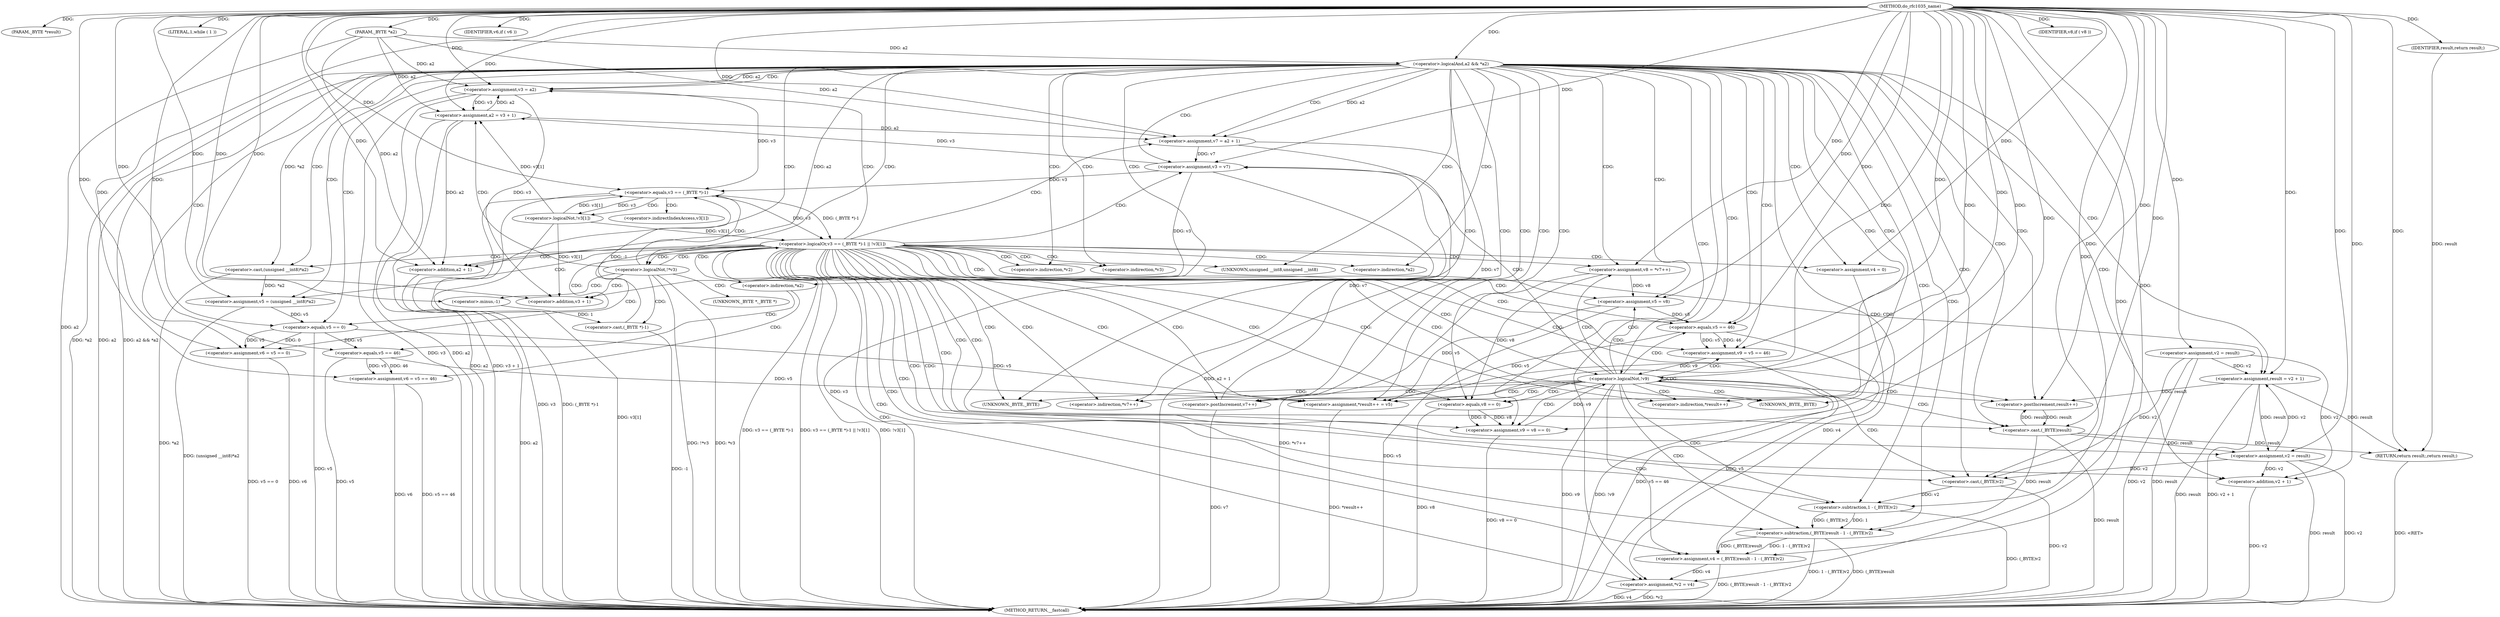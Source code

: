 digraph do_rfc1035_name {  
"1000109" [label = "(METHOD,do_rfc1035_name)" ]
"1000248" [label = "(METHOD_RETURN,__fastcall)" ]
"1000110" [label = "(PARAM,_BYTE *result)" ]
"1000111" [label = "(PARAM,_BYTE *a2)" ]
"1000121" [label = "(<operator>.assignment,v2 = result)" ]
"1000125" [label = "(<operator>.logicalAnd,a2 && *a2)" ]
"1000131" [label = "(LITERAL,1,while ( 1 ))" ]
"1000133" [label = "(<operator>.assignment,result = v2 + 1)" ]
"1000135" [label = "(<operator>.addition,v2 + 1)" ]
"1000138" [label = "(<operator>.assignment,v5 = (unsigned __int8)*a2)" ]
"1000140" [label = "(<operator>.cast,(unsigned __int8)*a2)" ]
"1000144" [label = "(<operator>.assignment,v6 = v5 == 0)" ]
"1000146" [label = "(<operator>.equals,v5 == 0)" ]
"1000152" [label = "(<operator>.assignment,v6 = v5 == 46)" ]
"1000154" [label = "(<operator>.equals,v5 == 46)" ]
"1000158" [label = "(IDENTIFIER,v6,if ( v6 ))" ]
"1000160" [label = "(<operator>.assignment,v3 = a2)" ]
"1000163" [label = "(<operator>.assignment,v4 = 0)" ]
"1000168" [label = "(<operator>.assignment,v7 = a2 + 1)" ]
"1000170" [label = "(<operator>.addition,a2 + 1)" ]
"1000175" [label = "(<operator>.assignment,*result++ = v5)" ]
"1000177" [label = "(<operator>.postIncrement,result++)" ]
"1000180" [label = "(<operator>.assignment,v3 = v7)" ]
"1000183" [label = "(<operator>.assignment,v4 = (_BYTE)result - 1 - (_BYTE)v2)" ]
"1000185" [label = "(<operator>.subtraction,(_BYTE)result - 1 - (_BYTE)v2)" ]
"1000186" [label = "(<operator>.cast,(_BYTE)result)" ]
"1000189" [label = "(<operator>.subtraction,1 - (_BYTE)v2)" ]
"1000191" [label = "(<operator>.cast,(_BYTE)v2)" ]
"1000194" [label = "(<operator>.assignment,v8 = *v7++)" ]
"1000197" [label = "(<operator>.postIncrement,v7++)" ]
"1000199" [label = "(<operator>.assignment,v5 = v8)" ]
"1000202" [label = "(<operator>.assignment,v9 = v8 == 0)" ]
"1000204" [label = "(<operator>.equals,v8 == 0)" ]
"1000208" [label = "(IDENTIFIER,v8,if ( v8 ))" ]
"1000209" [label = "(<operator>.assignment,v9 = v5 == 46)" ]
"1000211" [label = "(<operator>.equals,v5 == 46)" ]
"1000214" [label = "(<operator>.logicalNot,!v9)" ]
"1000216" [label = "(<operator>.assignment,*v2 = v4)" ]
"1000221" [label = "(<operator>.logicalNot,!*v3)" ]
"1000225" [label = "(<operator>.assignment,a2 = v3 + 1)" ]
"1000227" [label = "(<operator>.addition,v3 + 1)" ]
"1000231" [label = "(<operator>.logicalOr,v3 == (_BYTE *)-1 || !v3[1])" ]
"1000232" [label = "(<operator>.equals,v3 == (_BYTE *)-1)" ]
"1000234" [label = "(<operator>.cast,(_BYTE *)-1)" ]
"1000236" [label = "(<operator>.minus,-1)" ]
"1000238" [label = "(<operator>.logicalNot,!v3[1])" ]
"1000243" [label = "(<operator>.assignment,v2 = result)" ]
"1000246" [label = "(RETURN,return result;,return result;)" ]
"1000247" [label = "(IDENTIFIER,result,return result;)" ]
"1000141" [label = "(UNKNOWN,unsigned __int8,unsigned __int8)" ]
"1000142" [label = "(<operator>.indirection,*a2)" ]
"1000150" [label = "(<operator>.indirection,*a2)" ]
"1000176" [label = "(<operator>.indirection,*result++)" ]
"1000187" [label = "(UNKNOWN,_BYTE,_BYTE)" ]
"1000192" [label = "(UNKNOWN,_BYTE,_BYTE)" ]
"1000196" [label = "(<operator>.indirection,*v7++)" ]
"1000217" [label = "(<operator>.indirection,*v2)" ]
"1000222" [label = "(<operator>.indirection,*v3)" ]
"1000235" [label = "(UNKNOWN,_BYTE *,_BYTE *)" ]
"1000239" [label = "(<operator>.indirectIndexAccess,v3[1])" ]
  "1000232" -> "1000248"  [ label = "DDG: v3"] 
  "1000133" -> "1000248"  [ label = "DDG: result"] 
  "1000214" -> "1000248"  [ label = "DDG: !v9"] 
  "1000214" -> "1000248"  [ label = "DDG: v9"] 
  "1000191" -> "1000248"  [ label = "DDG: v2"] 
  "1000211" -> "1000248"  [ label = "DDG: v5"] 
  "1000180" -> "1000248"  [ label = "DDG: v3"] 
  "1000135" -> "1000248"  [ label = "DDG: v2"] 
  "1000160" -> "1000248"  [ label = "DDG: v3"] 
  "1000204" -> "1000248"  [ label = "DDG: v8"] 
  "1000199" -> "1000248"  [ label = "DDG: v5"] 
  "1000189" -> "1000248"  [ label = "DDG: (_BYTE)v2"] 
  "1000125" -> "1000248"  [ label = "DDG: *a2"] 
  "1000185" -> "1000248"  [ label = "DDG: 1 - (_BYTE)v2"] 
  "1000238" -> "1000248"  [ label = "DDG: v3[1]"] 
  "1000243" -> "1000248"  [ label = "DDG: v2"] 
  "1000121" -> "1000248"  [ label = "DDG: v2"] 
  "1000140" -> "1000248"  [ label = "DDG: *a2"] 
  "1000216" -> "1000248"  [ label = "DDG: *v2"] 
  "1000209" -> "1000248"  [ label = "DDG: v5 == 46"] 
  "1000221" -> "1000248"  [ label = "DDG: !*v3"] 
  "1000232" -> "1000248"  [ label = "DDG: (_BYTE *)-1"] 
  "1000225" -> "1000248"  [ label = "DDG: a2"] 
  "1000225" -> "1000248"  [ label = "DDG: v3 + 1"] 
  "1000152" -> "1000248"  [ label = "DDG: v6"] 
  "1000146" -> "1000248"  [ label = "DDG: v5"] 
  "1000202" -> "1000248"  [ label = "DDG: v8 == 0"] 
  "1000234" -> "1000248"  [ label = "DDG: -1"] 
  "1000154" -> "1000248"  [ label = "DDG: v5"] 
  "1000231" -> "1000248"  [ label = "DDG: v3 == (_BYTE *)-1"] 
  "1000183" -> "1000248"  [ label = "DDG: (_BYTE)result - 1 - (_BYTE)v2"] 
  "1000221" -> "1000248"  [ label = "DDG: *v3"] 
  "1000168" -> "1000248"  [ label = "DDG: a2 + 1"] 
  "1000231" -> "1000248"  [ label = "DDG: v3 == (_BYTE *)-1 || !v3[1]"] 
  "1000197" -> "1000248"  [ label = "DDG: v7"] 
  "1000170" -> "1000248"  [ label = "DDG: a2"] 
  "1000186" -> "1000248"  [ label = "DDG: result"] 
  "1000133" -> "1000248"  [ label = "DDG: v2 + 1"] 
  "1000125" -> "1000248"  [ label = "DDG: a2"] 
  "1000125" -> "1000248"  [ label = "DDG: a2 && *a2"] 
  "1000175" -> "1000248"  [ label = "DDG: *result++"] 
  "1000194" -> "1000248"  [ label = "DDG: *v7++"] 
  "1000138" -> "1000248"  [ label = "DDG: (unsigned __int8)*a2"] 
  "1000144" -> "1000248"  [ label = "DDG: v6"] 
  "1000231" -> "1000248"  [ label = "DDG: !v3[1]"] 
  "1000111" -> "1000248"  [ label = "DDG: a2"] 
  "1000152" -> "1000248"  [ label = "DDG: v5 == 46"] 
  "1000144" -> "1000248"  [ label = "DDG: v5 == 0"] 
  "1000243" -> "1000248"  [ label = "DDG: result"] 
  "1000121" -> "1000248"  [ label = "DDG: result"] 
  "1000216" -> "1000248"  [ label = "DDG: v4"] 
  "1000160" -> "1000248"  [ label = "DDG: a2"] 
  "1000185" -> "1000248"  [ label = "DDG: (_BYTE)result"] 
  "1000246" -> "1000248"  [ label = "DDG: <RET>"] 
  "1000109" -> "1000110"  [ label = "DDG: "] 
  "1000109" -> "1000111"  [ label = "DDG: "] 
  "1000109" -> "1000121"  [ label = "DDG: "] 
  "1000111" -> "1000125"  [ label = "DDG: a2"] 
  "1000109" -> "1000125"  [ label = "DDG: "] 
  "1000109" -> "1000131"  [ label = "DDG: "] 
  "1000243" -> "1000133"  [ label = "DDG: v2"] 
  "1000121" -> "1000133"  [ label = "DDG: v2"] 
  "1000109" -> "1000133"  [ label = "DDG: "] 
  "1000243" -> "1000135"  [ label = "DDG: v2"] 
  "1000121" -> "1000135"  [ label = "DDG: v2"] 
  "1000109" -> "1000135"  [ label = "DDG: "] 
  "1000140" -> "1000138"  [ label = "DDG: *a2"] 
  "1000109" -> "1000138"  [ label = "DDG: "] 
  "1000125" -> "1000140"  [ label = "DDG: *a2"] 
  "1000146" -> "1000144"  [ label = "DDG: v5"] 
  "1000146" -> "1000144"  [ label = "DDG: 0"] 
  "1000109" -> "1000144"  [ label = "DDG: "] 
  "1000138" -> "1000146"  [ label = "DDG: v5"] 
  "1000109" -> "1000146"  [ label = "DDG: "] 
  "1000154" -> "1000152"  [ label = "DDG: v5"] 
  "1000154" -> "1000152"  [ label = "DDG: 46"] 
  "1000109" -> "1000152"  [ label = "DDG: "] 
  "1000146" -> "1000154"  [ label = "DDG: v5"] 
  "1000109" -> "1000154"  [ label = "DDG: "] 
  "1000109" -> "1000158"  [ label = "DDG: "] 
  "1000225" -> "1000160"  [ label = "DDG: a2"] 
  "1000125" -> "1000160"  [ label = "DDG: a2"] 
  "1000111" -> "1000160"  [ label = "DDG: a2"] 
  "1000109" -> "1000160"  [ label = "DDG: "] 
  "1000109" -> "1000163"  [ label = "DDG: "] 
  "1000225" -> "1000168"  [ label = "DDG: a2"] 
  "1000125" -> "1000168"  [ label = "DDG: a2"] 
  "1000111" -> "1000168"  [ label = "DDG: a2"] 
  "1000109" -> "1000168"  [ label = "DDG: "] 
  "1000225" -> "1000170"  [ label = "DDG: a2"] 
  "1000125" -> "1000170"  [ label = "DDG: a2"] 
  "1000111" -> "1000170"  [ label = "DDG: a2"] 
  "1000109" -> "1000170"  [ label = "DDG: "] 
  "1000211" -> "1000175"  [ label = "DDG: v5"] 
  "1000199" -> "1000175"  [ label = "DDG: v5"] 
  "1000146" -> "1000175"  [ label = "DDG: v5"] 
  "1000154" -> "1000175"  [ label = "DDG: v5"] 
  "1000109" -> "1000175"  [ label = "DDG: "] 
  "1000133" -> "1000177"  [ label = "DDG: result"] 
  "1000186" -> "1000177"  [ label = "DDG: result"] 
  "1000109" -> "1000177"  [ label = "DDG: "] 
  "1000197" -> "1000180"  [ label = "DDG: v7"] 
  "1000168" -> "1000180"  [ label = "DDG: v7"] 
  "1000109" -> "1000180"  [ label = "DDG: "] 
  "1000185" -> "1000183"  [ label = "DDG: (_BYTE)result"] 
  "1000185" -> "1000183"  [ label = "DDG: 1 - (_BYTE)v2"] 
  "1000109" -> "1000183"  [ label = "DDG: "] 
  "1000186" -> "1000185"  [ label = "DDG: result"] 
  "1000177" -> "1000186"  [ label = "DDG: result"] 
  "1000109" -> "1000186"  [ label = "DDG: "] 
  "1000189" -> "1000185"  [ label = "DDG: 1"] 
  "1000189" -> "1000185"  [ label = "DDG: (_BYTE)v2"] 
  "1000109" -> "1000189"  [ label = "DDG: "] 
  "1000191" -> "1000189"  [ label = "DDG: v2"] 
  "1000109" -> "1000191"  [ label = "DDG: "] 
  "1000243" -> "1000191"  [ label = "DDG: v2"] 
  "1000121" -> "1000191"  [ label = "DDG: v2"] 
  "1000109" -> "1000194"  [ label = "DDG: "] 
  "1000109" -> "1000197"  [ label = "DDG: "] 
  "1000168" -> "1000197"  [ label = "DDG: v7"] 
  "1000194" -> "1000199"  [ label = "DDG: v8"] 
  "1000109" -> "1000199"  [ label = "DDG: "] 
  "1000204" -> "1000202"  [ label = "DDG: v8"] 
  "1000204" -> "1000202"  [ label = "DDG: 0"] 
  "1000109" -> "1000202"  [ label = "DDG: "] 
  "1000109" -> "1000204"  [ label = "DDG: "] 
  "1000194" -> "1000204"  [ label = "DDG: v8"] 
  "1000109" -> "1000208"  [ label = "DDG: "] 
  "1000211" -> "1000209"  [ label = "DDG: v5"] 
  "1000211" -> "1000209"  [ label = "DDG: 46"] 
  "1000109" -> "1000209"  [ label = "DDG: "] 
  "1000199" -> "1000211"  [ label = "DDG: v5"] 
  "1000109" -> "1000211"  [ label = "DDG: "] 
  "1000202" -> "1000214"  [ label = "DDG: v9"] 
  "1000209" -> "1000214"  [ label = "DDG: v9"] 
  "1000109" -> "1000214"  [ label = "DDG: "] 
  "1000163" -> "1000216"  [ label = "DDG: v4"] 
  "1000183" -> "1000216"  [ label = "DDG: v4"] 
  "1000109" -> "1000216"  [ label = "DDG: "] 
  "1000180" -> "1000225"  [ label = "DDG: v3"] 
  "1000160" -> "1000225"  [ label = "DDG: v3"] 
  "1000238" -> "1000225"  [ label = "DDG: v3[1]"] 
  "1000109" -> "1000225"  [ label = "DDG: "] 
  "1000111" -> "1000225"  [ label = "DDG: a2"] 
  "1000180" -> "1000227"  [ label = "DDG: v3"] 
  "1000160" -> "1000227"  [ label = "DDG: v3"] 
  "1000238" -> "1000227"  [ label = "DDG: v3[1]"] 
  "1000109" -> "1000227"  [ label = "DDG: "] 
  "1000232" -> "1000231"  [ label = "DDG: v3"] 
  "1000232" -> "1000231"  [ label = "DDG: (_BYTE *)-1"] 
  "1000238" -> "1000232"  [ label = "DDG: v3[1]"] 
  "1000109" -> "1000232"  [ label = "DDG: "] 
  "1000180" -> "1000232"  [ label = "DDG: v3"] 
  "1000160" -> "1000232"  [ label = "DDG: v3"] 
  "1000234" -> "1000232"  [ label = "DDG: -1"] 
  "1000236" -> "1000234"  [ label = "DDG: 1"] 
  "1000109" -> "1000236"  [ label = "DDG: "] 
  "1000238" -> "1000231"  [ label = "DDG: v3[1]"] 
  "1000232" -> "1000238"  [ label = "DDG: v3"] 
  "1000133" -> "1000243"  [ label = "DDG: result"] 
  "1000186" -> "1000243"  [ label = "DDG: result"] 
  "1000109" -> "1000243"  [ label = "DDG: "] 
  "1000247" -> "1000246"  [ label = "DDG: result"] 
  "1000133" -> "1000246"  [ label = "DDG: result"] 
  "1000186" -> "1000246"  [ label = "DDG: result"] 
  "1000109" -> "1000246"  [ label = "DDG: "] 
  "1000109" -> "1000247"  [ label = "DDG: "] 
  "1000125" -> "1000222"  [ label = "CDG: "] 
  "1000125" -> "1000221"  [ label = "CDG: "] 
  "1000125" -> "1000217"  [ label = "CDG: "] 
  "1000125" -> "1000216"  [ label = "CDG: "] 
  "1000125" -> "1000144"  [ label = "CDG: "] 
  "1000125" -> "1000142"  [ label = "CDG: "] 
  "1000125" -> "1000141"  [ label = "CDG: "] 
  "1000125" -> "1000140"  [ label = "CDG: "] 
  "1000125" -> "1000138"  [ label = "CDG: "] 
  "1000125" -> "1000135"  [ label = "CDG: "] 
  "1000125" -> "1000133"  [ label = "CDG: "] 
  "1000125" -> "1000150"  [ label = "CDG: "] 
  "1000125" -> "1000146"  [ label = "CDG: "] 
  "1000125" -> "1000176"  [ label = "CDG: "] 
  "1000125" -> "1000175"  [ label = "CDG: "] 
  "1000125" -> "1000170"  [ label = "CDG: "] 
  "1000125" -> "1000168"  [ label = "CDG: "] 
  "1000125" -> "1000163"  [ label = "CDG: "] 
  "1000125" -> "1000192"  [ label = "CDG: "] 
  "1000125" -> "1000191"  [ label = "CDG: "] 
  "1000125" -> "1000189"  [ label = "CDG: "] 
  "1000125" -> "1000187"  [ label = "CDG: "] 
  "1000125" -> "1000186"  [ label = "CDG: "] 
  "1000125" -> "1000185"  [ label = "CDG: "] 
  "1000125" -> "1000183"  [ label = "CDG: "] 
  "1000125" -> "1000180"  [ label = "CDG: "] 
  "1000125" -> "1000177"  [ label = "CDG: "] 
  "1000125" -> "1000204"  [ label = "CDG: "] 
  "1000125" -> "1000202"  [ label = "CDG: "] 
  "1000125" -> "1000199"  [ label = "CDG: "] 
  "1000125" -> "1000197"  [ label = "CDG: "] 
  "1000125" -> "1000196"  [ label = "CDG: "] 
  "1000125" -> "1000194"  [ label = "CDG: "] 
  "1000125" -> "1000214"  [ label = "CDG: "] 
  "1000125" -> "1000160"  [ label = "CDG: "] 
  "1000125" -> "1000211"  [ label = "CDG: "] 
  "1000125" -> "1000209"  [ label = "CDG: "] 
  "1000150" -> "1000154"  [ label = "CDG: "] 
  "1000150" -> "1000152"  [ label = "CDG: "] 
  "1000214" -> "1000176"  [ label = "CDG: "] 
  "1000214" -> "1000175"  [ label = "CDG: "] 
  "1000214" -> "1000192"  [ label = "CDG: "] 
  "1000214" -> "1000191"  [ label = "CDG: "] 
  "1000214" -> "1000189"  [ label = "CDG: "] 
  "1000214" -> "1000187"  [ label = "CDG: "] 
  "1000214" -> "1000186"  [ label = "CDG: "] 
  "1000214" -> "1000185"  [ label = "CDG: "] 
  "1000214" -> "1000183"  [ label = "CDG: "] 
  "1000214" -> "1000180"  [ label = "CDG: "] 
  "1000214" -> "1000177"  [ label = "CDG: "] 
  "1000214" -> "1000204"  [ label = "CDG: "] 
  "1000214" -> "1000202"  [ label = "CDG: "] 
  "1000214" -> "1000199"  [ label = "CDG: "] 
  "1000214" -> "1000197"  [ label = "CDG: "] 
  "1000214" -> "1000196"  [ label = "CDG: "] 
  "1000214" -> "1000194"  [ label = "CDG: "] 
  "1000214" -> "1000214"  [ label = "CDG: "] 
  "1000214" -> "1000211"  [ label = "CDG: "] 
  "1000214" -> "1000209"  [ label = "CDG: "] 
  "1000221" -> "1000236"  [ label = "CDG: "] 
  "1000221" -> "1000235"  [ label = "CDG: "] 
  "1000221" -> "1000234"  [ label = "CDG: "] 
  "1000221" -> "1000232"  [ label = "CDG: "] 
  "1000221" -> "1000231"  [ label = "CDG: "] 
  "1000221" -> "1000227"  [ label = "CDG: "] 
  "1000221" -> "1000225"  [ label = "CDG: "] 
  "1000231" -> "1000243"  [ label = "CDG: "] 
  "1000231" -> "1000222"  [ label = "CDG: "] 
  "1000231" -> "1000221"  [ label = "CDG: "] 
  "1000231" -> "1000217"  [ label = "CDG: "] 
  "1000231" -> "1000216"  [ label = "CDG: "] 
  "1000231" -> "1000144"  [ label = "CDG: "] 
  "1000231" -> "1000142"  [ label = "CDG: "] 
  "1000231" -> "1000141"  [ label = "CDG: "] 
  "1000231" -> "1000140"  [ label = "CDG: "] 
  "1000231" -> "1000138"  [ label = "CDG: "] 
  "1000231" -> "1000135"  [ label = "CDG: "] 
  "1000231" -> "1000133"  [ label = "CDG: "] 
  "1000231" -> "1000150"  [ label = "CDG: "] 
  "1000231" -> "1000146"  [ label = "CDG: "] 
  "1000231" -> "1000176"  [ label = "CDG: "] 
  "1000231" -> "1000175"  [ label = "CDG: "] 
  "1000231" -> "1000170"  [ label = "CDG: "] 
  "1000231" -> "1000168"  [ label = "CDG: "] 
  "1000231" -> "1000163"  [ label = "CDG: "] 
  "1000231" -> "1000192"  [ label = "CDG: "] 
  "1000231" -> "1000191"  [ label = "CDG: "] 
  "1000231" -> "1000189"  [ label = "CDG: "] 
  "1000231" -> "1000187"  [ label = "CDG: "] 
  "1000231" -> "1000186"  [ label = "CDG: "] 
  "1000231" -> "1000185"  [ label = "CDG: "] 
  "1000231" -> "1000183"  [ label = "CDG: "] 
  "1000231" -> "1000180"  [ label = "CDG: "] 
  "1000231" -> "1000177"  [ label = "CDG: "] 
  "1000231" -> "1000204"  [ label = "CDG: "] 
  "1000231" -> "1000202"  [ label = "CDG: "] 
  "1000231" -> "1000199"  [ label = "CDG: "] 
  "1000231" -> "1000197"  [ label = "CDG: "] 
  "1000231" -> "1000196"  [ label = "CDG: "] 
  "1000231" -> "1000194"  [ label = "CDG: "] 
  "1000231" -> "1000214"  [ label = "CDG: "] 
  "1000231" -> "1000160"  [ label = "CDG: "] 
  "1000231" -> "1000211"  [ label = "CDG: "] 
  "1000231" -> "1000209"  [ label = "CDG: "] 
  "1000232" -> "1000239"  [ label = "CDG: "] 
  "1000232" -> "1000238"  [ label = "CDG: "] 
}
